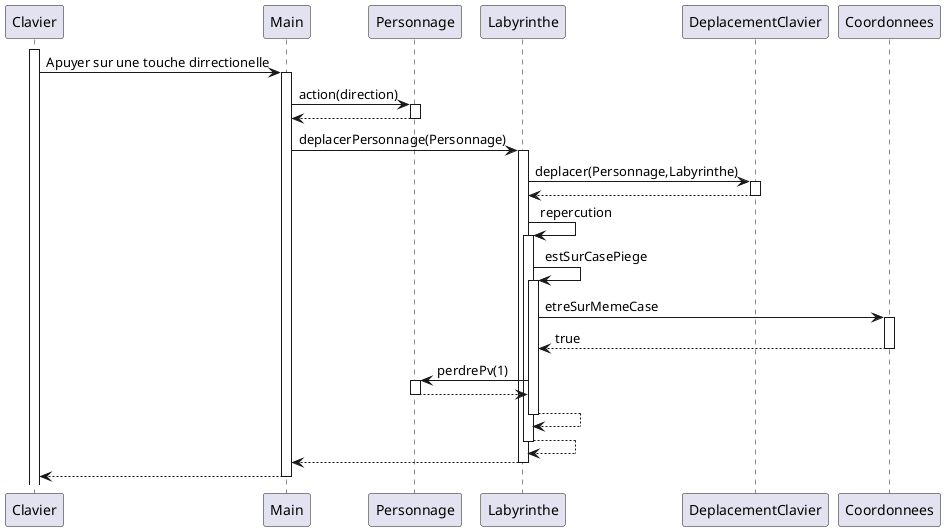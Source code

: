 @startuml
participant Clavier
activate Clavier
Clavier -> Main : Apuyer sur une touche dirrectionelle
activate Main
Main -> Personnage : action(direction)
activate Personnage
Personnage --> Main
deactivate Personnage
Main -> Labyrinthe : deplacerPersonnage(Personnage)
activate Labyrinthe
Labyrinthe -> DeplacementClavier : deplacer(Personnage,Labyrinthe)
activate DeplacementClavier
DeplacementClavier --> Labyrinthe
deactivate DeplacementClavier
Labyrinthe -> Labyrinthe : repercution
activate Labyrinthe
Labyrinthe -> Labyrinthe : estSurCasePiege
activate Labyrinthe
Labyrinthe -> Coordonnees : etreSurMemeCase
activate Coordonnees
Coordonnees --> Labyrinthe : true
deactivate Coordonnees
Labyrinthe -> Personnage : perdrePv(1)
activate Personnage
Personnage --> Labyrinthe
deactivate Personnage
Labyrinthe --> Labyrinthe
deactivate Labyrinthe


Labyrinthe --> Labyrinthe
deactivate Labyrinthe
Labyrinthe --> Main
deactivate Labyrinthe
return
@enduml